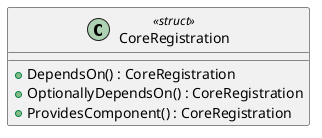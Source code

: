 @startuml
class CoreRegistration <<struct>> {
    + DependsOn() : CoreRegistration
    + OptionallyDependsOn() : CoreRegistration
    + ProvidesComponent() : CoreRegistration
}
@enduml
